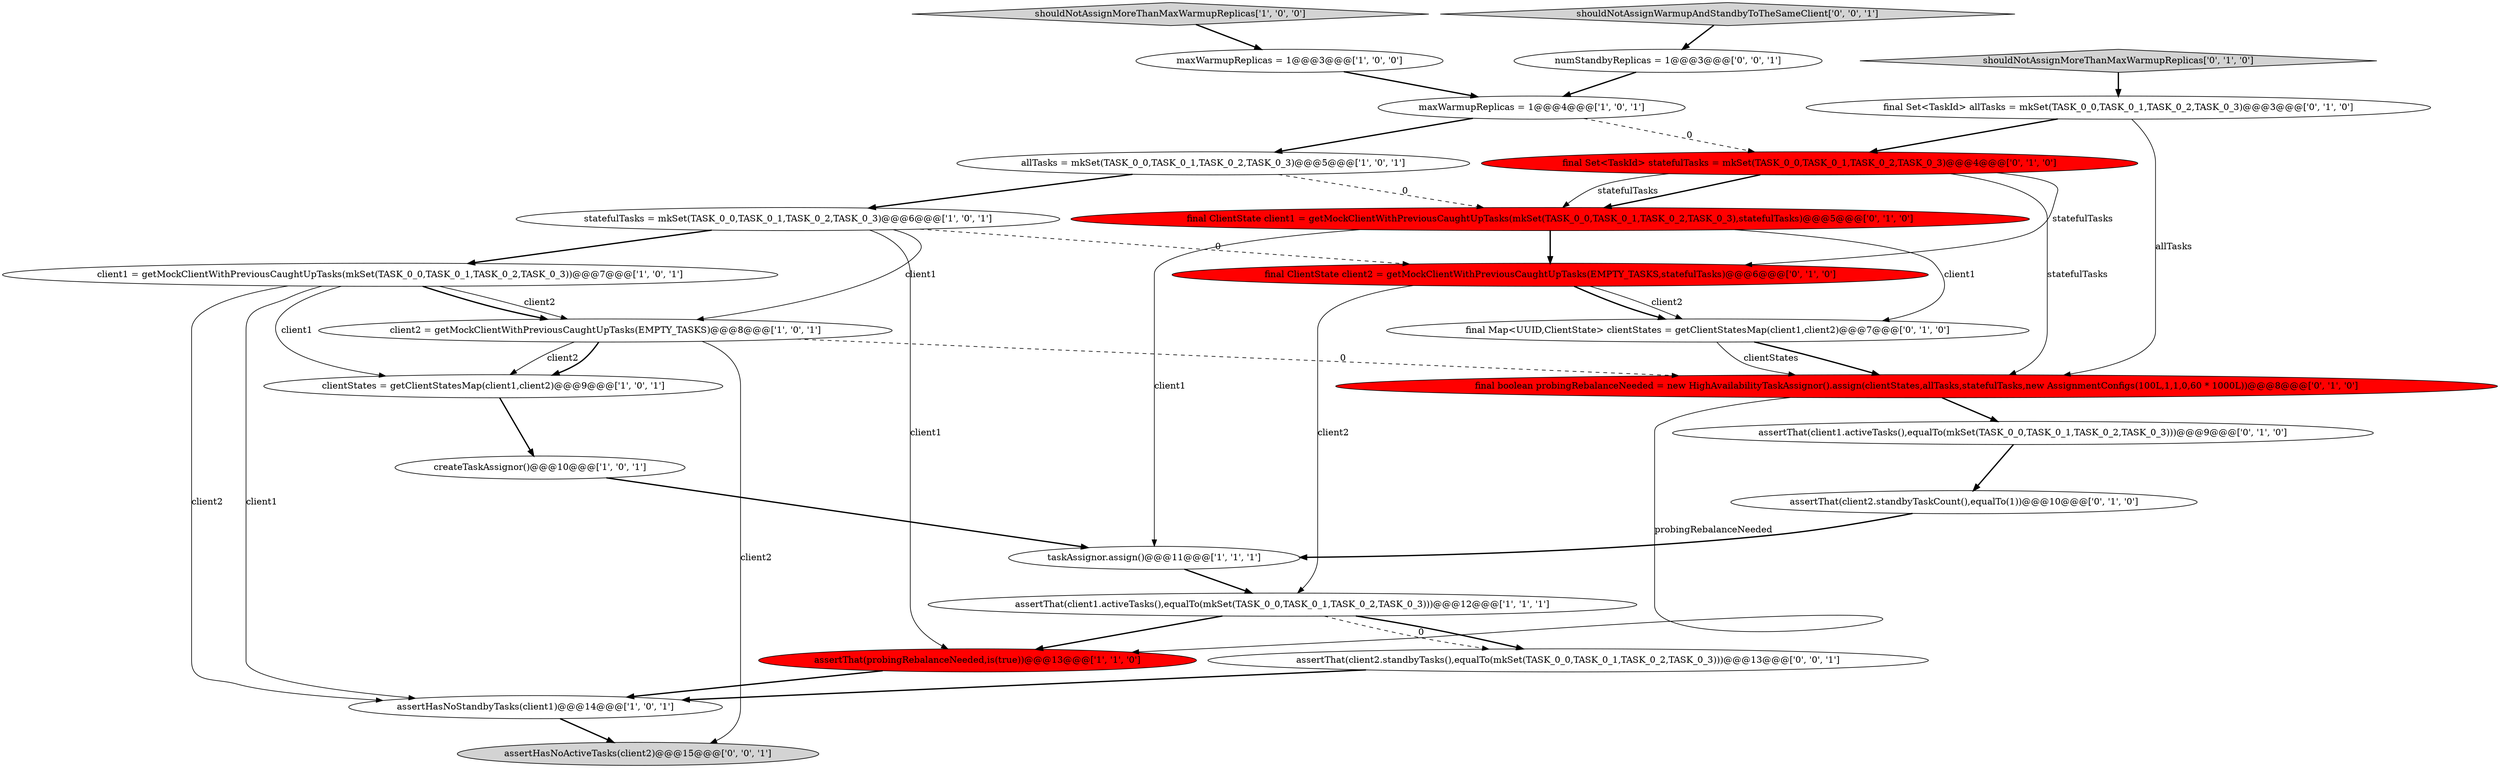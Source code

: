 digraph {
12 [style = filled, label = "client1 = getMockClientWithPreviousCaughtUpTasks(mkSet(TASK_0_0,TASK_0_1,TASK_0_2,TASK_0_3))@@@7@@@['1', '0', '1']", fillcolor = white, shape = ellipse image = "AAA0AAABBB1BBB"];
19 [style = filled, label = "shouldNotAssignMoreThanMaxWarmupReplicas['0', '1', '0']", fillcolor = lightgray, shape = diamond image = "AAA0AAABBB2BBB"];
11 [style = filled, label = "shouldNotAssignMoreThanMaxWarmupReplicas['1', '0', '0']", fillcolor = lightgray, shape = diamond image = "AAA0AAABBB1BBB"];
20 [style = filled, label = "final boolean probingRebalanceNeeded = new HighAvailabilityTaskAssignor().assign(clientStates,allTasks,statefulTasks,new AssignmentConfigs(100L,1,1,0,60 * 1000L))@@@8@@@['0', '1', '0']", fillcolor = red, shape = ellipse image = "AAA1AAABBB2BBB"];
23 [style = filled, label = "shouldNotAssignWarmupAndStandbyToTheSameClient['0', '0', '1']", fillcolor = lightgray, shape = diamond image = "AAA0AAABBB3BBB"];
15 [style = filled, label = "final Set<TaskId> statefulTasks = mkSet(TASK_0_0,TASK_0_1,TASK_0_2,TASK_0_3)@@@4@@@['0', '1', '0']", fillcolor = red, shape = ellipse image = "AAA1AAABBB2BBB"];
4 [style = filled, label = "statefulTasks = mkSet(TASK_0_0,TASK_0_1,TASK_0_2,TASK_0_3)@@@6@@@['1', '0', '1']", fillcolor = white, shape = ellipse image = "AAA0AAABBB1BBB"];
17 [style = filled, label = "final ClientState client2 = getMockClientWithPreviousCaughtUpTasks(EMPTY_TASKS,statefulTasks)@@@6@@@['0', '1', '0']", fillcolor = red, shape = ellipse image = "AAA1AAABBB2BBB"];
24 [style = filled, label = "assertHasNoActiveTasks(client2)@@@15@@@['0', '0', '1']", fillcolor = lightgray, shape = ellipse image = "AAA0AAABBB3BBB"];
21 [style = filled, label = "assertThat(client2.standbyTaskCount(),equalTo(1))@@@10@@@['0', '1', '0']", fillcolor = white, shape = ellipse image = "AAA0AAABBB2BBB"];
5 [style = filled, label = "createTaskAssignor()@@@10@@@['1', '0', '1']", fillcolor = white, shape = ellipse image = "AAA0AAABBB1BBB"];
16 [style = filled, label = "assertThat(client1.activeTasks(),equalTo(mkSet(TASK_0_0,TASK_0_1,TASK_0_2,TASK_0_3)))@@@9@@@['0', '1', '0']", fillcolor = white, shape = ellipse image = "AAA0AAABBB2BBB"];
9 [style = filled, label = "assertThat(probingRebalanceNeeded,is(true))@@@13@@@['1', '1', '0']", fillcolor = red, shape = ellipse image = "AAA1AAABBB1BBB"];
7 [style = filled, label = "allTasks = mkSet(TASK_0_0,TASK_0_1,TASK_0_2,TASK_0_3)@@@5@@@['1', '0', '1']", fillcolor = white, shape = ellipse image = "AAA0AAABBB1BBB"];
0 [style = filled, label = "clientStates = getClientStatesMap(client1,client2)@@@9@@@['1', '0', '1']", fillcolor = white, shape = ellipse image = "AAA0AAABBB1BBB"];
2 [style = filled, label = "client2 = getMockClientWithPreviousCaughtUpTasks(EMPTY_TASKS)@@@8@@@['1', '0', '1']", fillcolor = white, shape = ellipse image = "AAA0AAABBB1BBB"];
10 [style = filled, label = "maxWarmupReplicas = 1@@@4@@@['1', '0', '1']", fillcolor = white, shape = ellipse image = "AAA0AAABBB1BBB"];
18 [style = filled, label = "final Map<UUID,ClientState> clientStates = getClientStatesMap(client1,client2)@@@7@@@['0', '1', '0']", fillcolor = white, shape = ellipse image = "AAA0AAABBB2BBB"];
1 [style = filled, label = "maxWarmupReplicas = 1@@@3@@@['1', '0', '0']", fillcolor = white, shape = ellipse image = "AAA0AAABBB1BBB"];
25 [style = filled, label = "assertThat(client2.standbyTasks(),equalTo(mkSet(TASK_0_0,TASK_0_1,TASK_0_2,TASK_0_3)))@@@13@@@['0', '0', '1']", fillcolor = white, shape = ellipse image = "AAA0AAABBB3BBB"];
6 [style = filled, label = "assertHasNoStandbyTasks(client1)@@@14@@@['1', '0', '1']", fillcolor = white, shape = ellipse image = "AAA0AAABBB1BBB"];
3 [style = filled, label = "taskAssignor.assign()@@@11@@@['1', '1', '1']", fillcolor = white, shape = ellipse image = "AAA0AAABBB1BBB"];
8 [style = filled, label = "assertThat(client1.activeTasks(),equalTo(mkSet(TASK_0_0,TASK_0_1,TASK_0_2,TASK_0_3)))@@@12@@@['1', '1', '1']", fillcolor = white, shape = ellipse image = "AAA0AAABBB1BBB"];
13 [style = filled, label = "final ClientState client1 = getMockClientWithPreviousCaughtUpTasks(mkSet(TASK_0_0,TASK_0_1,TASK_0_2,TASK_0_3),statefulTasks)@@@5@@@['0', '1', '0']", fillcolor = red, shape = ellipse image = "AAA1AAABBB2BBB"];
22 [style = filled, label = "numStandbyReplicas = 1@@@3@@@['0', '0', '1']", fillcolor = white, shape = ellipse image = "AAA0AAABBB3BBB"];
14 [style = filled, label = "final Set<TaskId> allTasks = mkSet(TASK_0_0,TASK_0_1,TASK_0_2,TASK_0_3)@@@3@@@['0', '1', '0']", fillcolor = white, shape = ellipse image = "AAA0AAABBB2BBB"];
5->3 [style = bold, label=""];
10->15 [style = dashed, label="0"];
15->13 [style = bold, label=""];
12->6 [style = solid, label="client2"];
2->20 [style = dashed, label="0"];
4->17 [style = dashed, label="0"];
11->1 [style = bold, label=""];
13->18 [style = solid, label="client1"];
2->24 [style = solid, label="client2"];
15->13 [style = solid, label="statefulTasks"];
4->2 [style = solid, label="client1"];
6->24 [style = bold, label=""];
7->4 [style = bold, label=""];
25->6 [style = bold, label=""];
14->20 [style = solid, label="allTasks"];
10->7 [style = bold, label=""];
15->20 [style = solid, label="statefulTasks"];
9->6 [style = bold, label=""];
2->0 [style = solid, label="client2"];
4->9 [style = solid, label="client1"];
17->8 [style = solid, label="client2"];
13->17 [style = bold, label=""];
12->2 [style = bold, label=""];
18->20 [style = bold, label=""];
2->0 [style = bold, label=""];
12->6 [style = solid, label="client1"];
23->22 [style = bold, label=""];
20->16 [style = bold, label=""];
19->14 [style = bold, label=""];
15->17 [style = solid, label="statefulTasks"];
16->21 [style = bold, label=""];
3->8 [style = bold, label=""];
0->5 [style = bold, label=""];
8->9 [style = bold, label=""];
22->10 [style = bold, label=""];
7->13 [style = dashed, label="0"];
4->12 [style = bold, label=""];
13->3 [style = solid, label="client1"];
8->25 [style = dashed, label="0"];
14->15 [style = bold, label=""];
17->18 [style = solid, label="client2"];
12->2 [style = solid, label="client2"];
20->9 [style = solid, label="probingRebalanceNeeded"];
1->10 [style = bold, label=""];
8->25 [style = bold, label=""];
18->20 [style = solid, label="clientStates"];
12->0 [style = solid, label="client1"];
17->18 [style = bold, label=""];
21->3 [style = bold, label=""];
}
